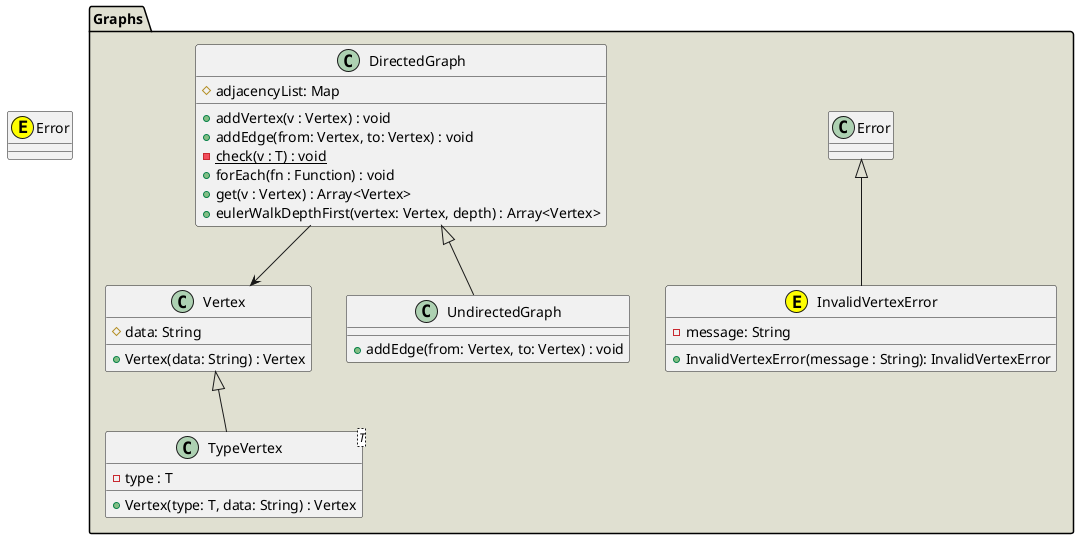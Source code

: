 @startuml
class Error <<E, yellow>>
package Graphs #e0e0d1 {
    class Vertex {
       # data: String
       + Vertex(data: String) : Vertex
    }

    class TypeVertex<T> extends Vertex {
       - type : T
       + Vertex(type: T, data: String) : Vertex
    }
    class InvalidVertexError <<E, yellow>> extends Error {
        - message: String
        + InvalidVertexError(message : String): InvalidVertexError
    }

    class DirectedGraph {
        # adjacencyList: Map
        + addVertex(v : Vertex) : void
        + addEdge(from: Vertex, to: Vertex) : void
        {static} - check(v : T) : void
        + forEach(fn : Function) : void
        + get(v : Vertex) : Array<Vertex>
        + eulerWalkDepthFirst(vertex: Vertex, depth) : Array<Vertex>
    }

    class UndirectedGraph extends DirectedGraph {
        + addEdge(from: Vertex, to: Vertex) : void
    }

    DirectedGraph --> Vertex
}

@enduml